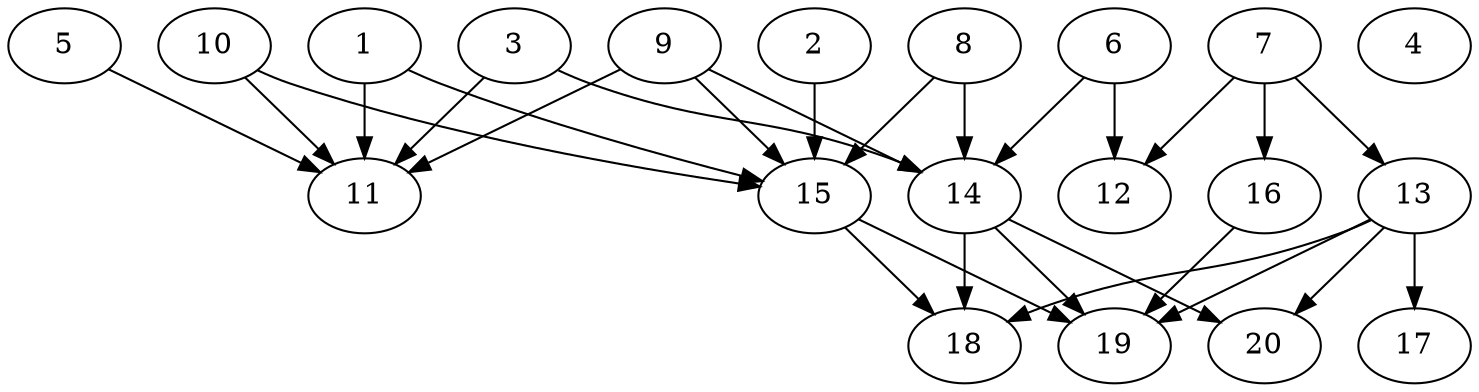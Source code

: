 // DAG automatically generated by daggen at Wed Jul 24 21:21:55 2019
// ./daggen --dot -n 20 --ccr 0.4 --fat 0.8 --regular 0.5 --density 0.6 --mindata 5242880 --maxdata 52428800 
digraph G {
  1 [size="94686720", alpha="0.18", expect_size="37874688"] 
  1 -> 11 [size ="37874688"]
  1 -> 15 [size ="37874688"]
  2 [size="127644160", alpha="0.04", expect_size="51057664"] 
  2 -> 15 [size ="51057664"]
  3 [size="38776320", alpha="0.07", expect_size="15510528"] 
  3 -> 11 [size ="15510528"]
  3 -> 14 [size ="15510528"]
  4 [size="92533760", alpha="0.19", expect_size="37013504"] 
  5 [size="34457600", alpha="0.06", expect_size="13783040"] 
  5 -> 11 [size ="13783040"]
  6 [size="67875840", alpha="0.03", expect_size="27150336"] 
  6 -> 12 [size ="27150336"]
  6 -> 14 [size ="27150336"]
  7 [size="117777920", alpha="0.06", expect_size="47111168"] 
  7 -> 12 [size ="47111168"]
  7 -> 13 [size ="47111168"]
  7 -> 16 [size ="47111168"]
  8 [size="84167680", alpha="0.01", expect_size="33667072"] 
  8 -> 14 [size ="33667072"]
  8 -> 15 [size ="33667072"]
  9 [size="38446080", alpha="0.13", expect_size="15378432"] 
  9 -> 11 [size ="15378432"]
  9 -> 14 [size ="15378432"]
  9 -> 15 [size ="15378432"]
  10 [size="126942720", alpha="0.16", expect_size="50777088"] 
  10 -> 11 [size ="50777088"]
  10 -> 15 [size ="50777088"]
  11 [size="90352640", alpha="0.11", expect_size="36141056"] 
  12 [size="81341440", alpha="0.17", expect_size="32536576"] 
  13 [size="104729600", alpha="0.05", expect_size="41891840"] 
  13 -> 17 [size ="41891840"]
  13 -> 18 [size ="41891840"]
  13 -> 19 [size ="41891840"]
  13 -> 20 [size ="41891840"]
  14 [size="25904640", alpha="0.02", expect_size="10361856"] 
  14 -> 18 [size ="10361856"]
  14 -> 19 [size ="10361856"]
  14 -> 20 [size ="10361856"]
  15 [size="19217920", alpha="0.13", expect_size="7687168"] 
  15 -> 18 [size ="7687168"]
  15 -> 19 [size ="7687168"]
  16 [size="52846080", alpha="0.17", expect_size="21138432"] 
  16 -> 19 [size ="21138432"]
  17 [size="72189440", alpha="0.02", expect_size="28875776"] 
  18 [size="108569600", alpha="0.01", expect_size="43427840"] 
  19 [size="113676800", alpha="0.12", expect_size="45470720"] 
  20 [size="73013760", alpha="0.16", expect_size="29205504"] 
}
